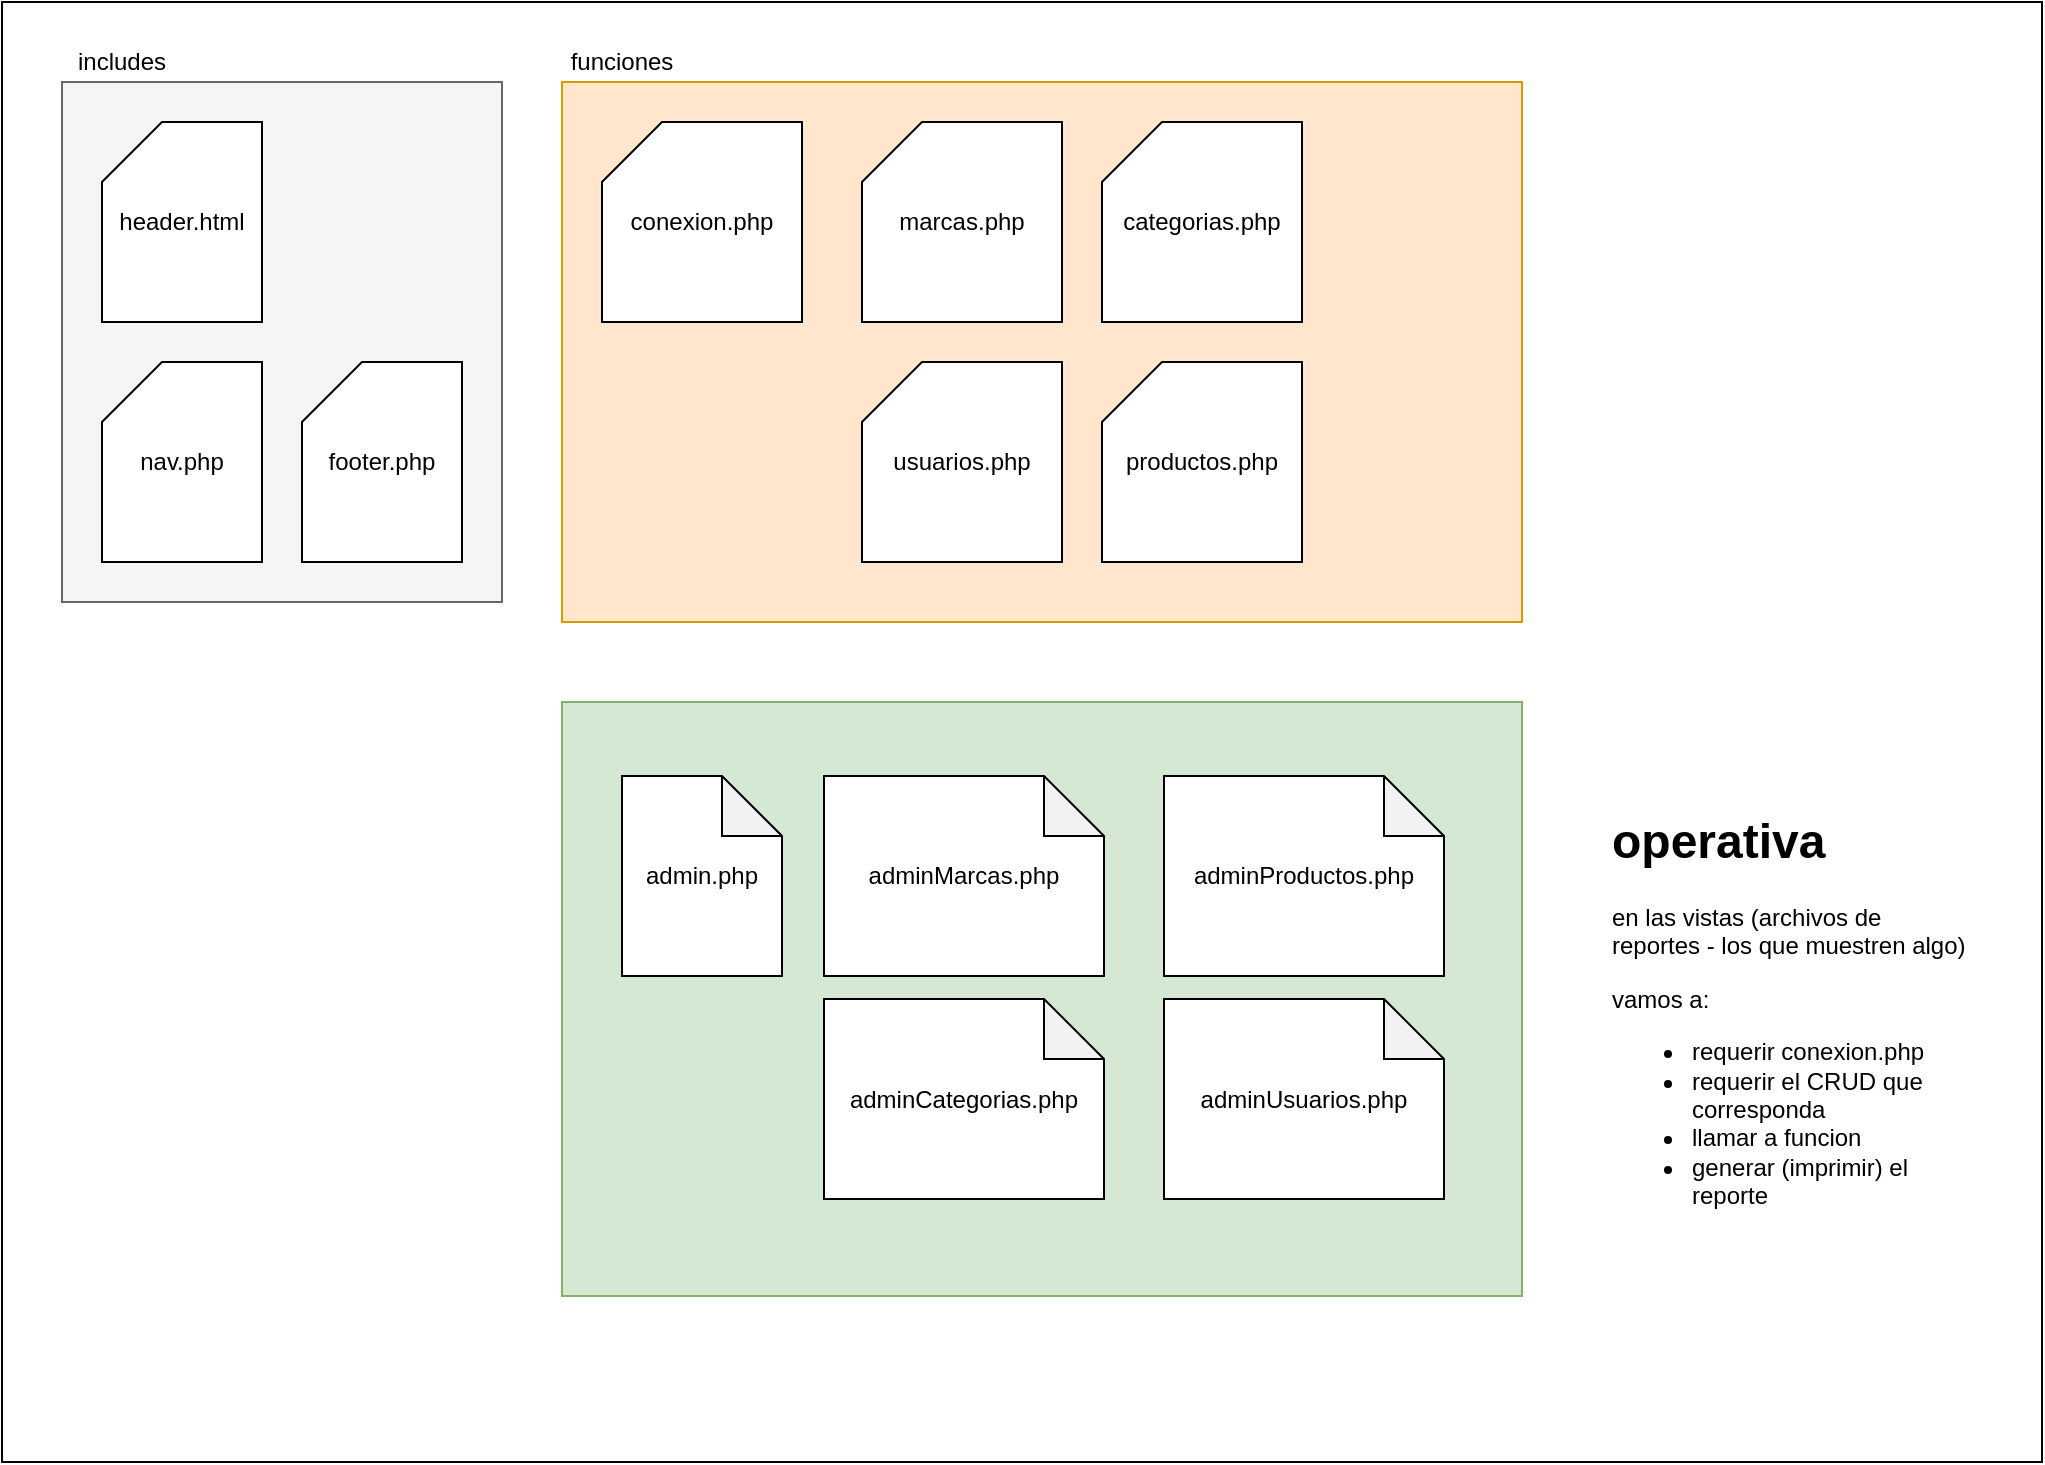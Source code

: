 <mxfile version="12.1.0" type="device" pages="1"><diagram id="ia44r6WvCl8j6IvlWSg1" name="Page-1"><mxGraphModel dx="1092" dy="989" grid="1" gridSize="10" guides="1" tooltips="1" connect="1" arrows="1" fold="1" page="1" pageScale="1" pageWidth="1169" pageHeight="827" math="0" shadow="0"><root><mxCell id="0"/><mxCell id="1" parent="0"/><mxCell id="nzPcCijto7Rx4t_4Qo0J-22" value="" style="rounded=0;whiteSpace=wrap;html=1;" vertex="1" parent="1"><mxGeometry width="1020" height="730" as="geometry"/></mxCell><mxCell id="nzPcCijto7Rx4t_4Qo0J-23" value="" style="rounded=0;whiteSpace=wrap;html=1;fillColor=#f5f5f5;strokeColor=#666666;fontColor=#333333;" vertex="1" parent="1"><mxGeometry x="30" y="40" width="220" height="260" as="geometry"/></mxCell><mxCell id="nzPcCijto7Rx4t_4Qo0J-24" value="includes" style="text;html=1;strokeColor=none;fillColor=none;align=center;verticalAlign=middle;whiteSpace=wrap;rounded=0;" vertex="1" parent="1"><mxGeometry x="40" y="20" width="40" height="20" as="geometry"/></mxCell><mxCell id="nzPcCijto7Rx4t_4Qo0J-25" value="header.html" style="shape=card;whiteSpace=wrap;html=1;" vertex="1" parent="1"><mxGeometry x="50" y="60" width="80" height="100" as="geometry"/></mxCell><mxCell id="nzPcCijto7Rx4t_4Qo0J-26" value="nav.php" style="shape=card;whiteSpace=wrap;html=1;" vertex="1" parent="1"><mxGeometry x="50" y="180" width="80" height="100" as="geometry"/></mxCell><mxCell id="nzPcCijto7Rx4t_4Qo0J-27" value="footer.php" style="shape=card;whiteSpace=wrap;html=1;" vertex="1" parent="1"><mxGeometry x="150" y="180" width="80" height="100" as="geometry"/></mxCell><mxCell id="nzPcCijto7Rx4t_4Qo0J-28" value="" style="rounded=0;whiteSpace=wrap;html=1;fillColor=#d5e8d4;strokeColor=#82b366;" vertex="1" parent="1"><mxGeometry x="280" y="350" width="480" height="297" as="geometry"/></mxCell><mxCell id="nzPcCijto7Rx4t_4Qo0J-29" value="admin.php" style="shape=note;whiteSpace=wrap;html=1;backgroundOutline=1;darkOpacity=0.05;" vertex="1" parent="1"><mxGeometry x="310" y="387" width="80" height="100" as="geometry"/></mxCell><mxCell id="nzPcCijto7Rx4t_4Qo0J-30" value="adminMarcas.php" style="shape=note;whiteSpace=wrap;html=1;backgroundOutline=1;darkOpacity=0.05;" vertex="1" parent="1"><mxGeometry x="411" y="387" width="140" height="100" as="geometry"/></mxCell><mxCell id="nzPcCijto7Rx4t_4Qo0J-31" value="adminCategorias.php" style="shape=note;whiteSpace=wrap;html=1;backgroundOutline=1;darkOpacity=0.05;" vertex="1" parent="1"><mxGeometry x="411" y="498.5" width="140" height="100" as="geometry"/></mxCell><mxCell id="nzPcCijto7Rx4t_4Qo0J-32" value="adminUsuarios.php" style="shape=note;whiteSpace=wrap;html=1;backgroundOutline=1;darkOpacity=0.05;" vertex="1" parent="1"><mxGeometry x="581" y="498.5" width="140" height="100" as="geometry"/></mxCell><mxCell id="nzPcCijto7Rx4t_4Qo0J-33" value="adminProductos.php" style="shape=note;whiteSpace=wrap;html=1;backgroundOutline=1;darkOpacity=0.05;" vertex="1" parent="1"><mxGeometry x="581" y="387" width="140" height="100" as="geometry"/></mxCell><mxCell id="nzPcCijto7Rx4t_4Qo0J-34" value="" style="rounded=0;whiteSpace=wrap;html=1;fillColor=#ffe6cc;strokeColor=#d79b00;" vertex="1" parent="1"><mxGeometry x="280" y="40" width="480" height="270" as="geometry"/></mxCell><mxCell id="nzPcCijto7Rx4t_4Qo0J-35" value="funciones" style="text;html=1;strokeColor=none;fillColor=none;align=center;verticalAlign=middle;whiteSpace=wrap;rounded=0;" vertex="1" parent="1"><mxGeometry x="290" y="20" width="40" height="20" as="geometry"/></mxCell><mxCell id="nzPcCijto7Rx4t_4Qo0J-36" value="conexion.php" style="shape=card;whiteSpace=wrap;html=1;" vertex="1" parent="1"><mxGeometry x="300" y="60" width="100" height="100" as="geometry"/></mxCell><mxCell id="nzPcCijto7Rx4t_4Qo0J-37" value="marcas.php" style="shape=card;whiteSpace=wrap;html=1;" vertex="1" parent="1"><mxGeometry x="430" y="60" width="100" height="100" as="geometry"/></mxCell><mxCell id="nzPcCijto7Rx4t_4Qo0J-38" value="categorias.php" style="shape=card;whiteSpace=wrap;html=1;" vertex="1" parent="1"><mxGeometry x="550" y="60" width="100" height="100" as="geometry"/></mxCell><mxCell id="nzPcCijto7Rx4t_4Qo0J-39" value="usuarios.php" style="shape=card;whiteSpace=wrap;html=1;" vertex="1" parent="1"><mxGeometry x="430" y="180" width="100" height="100" as="geometry"/></mxCell><mxCell id="nzPcCijto7Rx4t_4Qo0J-40" value="productos.php" style="shape=card;whiteSpace=wrap;html=1;" vertex="1" parent="1"><mxGeometry x="550" y="180" width="100" height="100" as="geometry"/></mxCell><mxCell id="nzPcCijto7Rx4t_4Qo0J-41" value="&lt;h1&gt;operativa&lt;/h1&gt;&lt;p&gt;en las vistas (archivos de reportes - los que muestren algo)&lt;/p&gt;&lt;p&gt;vamos a:&lt;/p&gt;&lt;p&gt;&lt;/p&gt;&lt;ul&gt;&lt;li&gt;requerir conexion.php&lt;/li&gt;&lt;li&gt;requerir el CRUD que corresponda&lt;/li&gt;&lt;li&gt;llamar a funcion&lt;/li&gt;&lt;li&gt;generar (imprimir) el reporte&lt;/li&gt;&lt;/ul&gt;&lt;p&gt;&lt;/p&gt;" style="text;html=1;strokeColor=none;fillColor=none;spacing=5;spacingTop=-20;whiteSpace=wrap;overflow=hidden;rounded=0;" vertex="1" parent="1"><mxGeometry x="800" y="400" width="190" height="230" as="geometry"/></mxCell></root></mxGraphModel></diagram></mxfile>